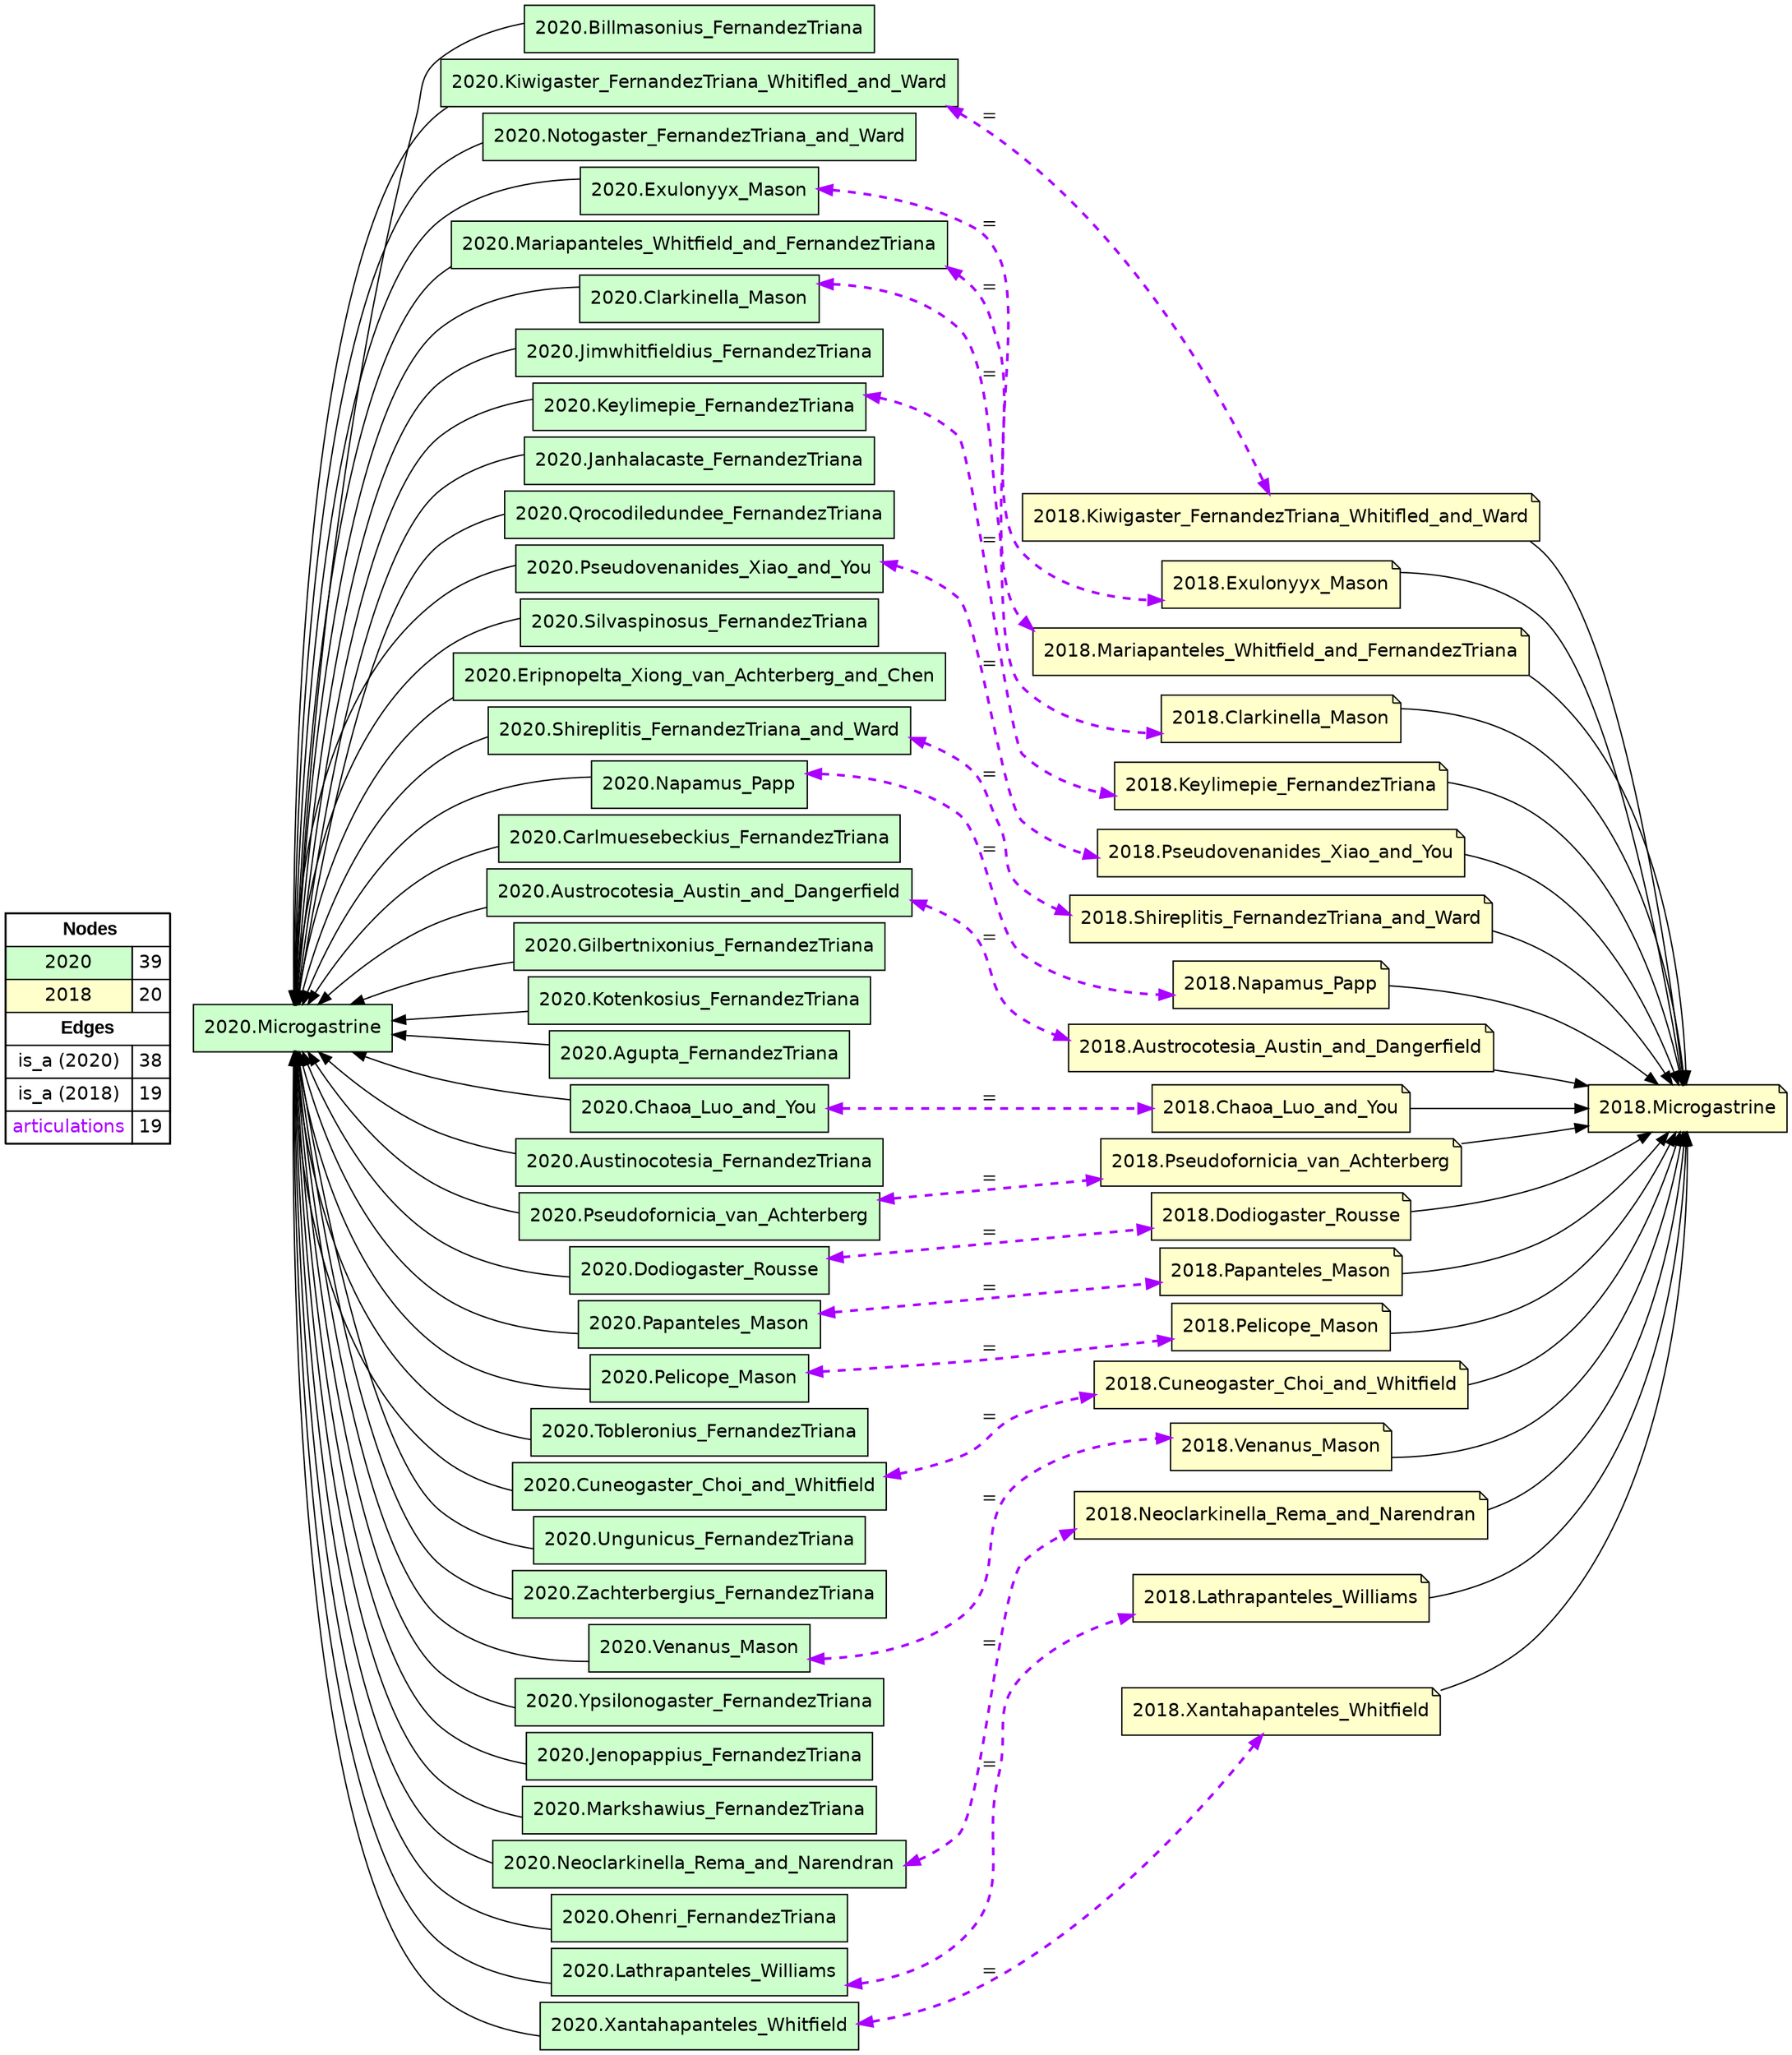 digraph{
rankdir=LR
node[shape=circle style=filled fillcolor="#FFFFFF"] 
node[shape=box style=filled fillcolor="#CCFFCC" fontname="helvetica"] 
"2020.Billmasonius_FernandezTriana"
"2020.Kiwigaster_FernandezTriana_Whitifled_and_Ward"
"2020.Notogaster_FernandezTriana_and_Ward"
"2020.Exulonyyx_Mason"
"2020.Mariapanteles_Whitfield_and_FernandezTriana"
"2020.Clarkinella_Mason"
"2020.Jimwhitfieldius_FernandezTriana"
"2020.Keylimepie_FernandezTriana"
"2020.Janhalacaste_FernandezTriana"
"2020.Qrocodiledundee_FernandezTriana"
"2020.Pseudovenanides_Xiao_and_You"
"2020.Silvaspinosus_FernandezTriana"
"2020.Eripnopelta_Xiong_van_Achterberg_and_Chen"
"2020.Shireplitis_FernandezTriana_and_Ward"
"2020.Napamus_Papp"
"2020.Microgastrine"
"2020.Carlmuesebeckius_FernandezTriana"
"2020.Austrocotesia_Austin_and_Dangerfield"
"2020.Gilbertnixonius_FernandezTriana"
"2020.Kotenkosius_FernandezTriana"
"2020.Agupta_FernandezTriana"
"2020.Chaoa_Luo_and_You"
"2020.Austinocotesia_FernandezTriana"
"2020.Pseudofornicia_van_Achterberg"
"2020.Dodiogaster_Rousse"
"2020.Papanteles_Mason"
"2020.Pelicope_Mason"
"2020.Tobleronius_FernandezTriana"
"2020.Cuneogaster_Choi_and_Whitfield"
"2020.Ungunicus_FernandezTriana"
"2020.Zachterbergius_FernandezTriana"
"2020.Venanus_Mason"
"2020.Ypsilonogaster_FernandezTriana"
"2020.Jenopappius_FernandezTriana"
"2020.Markshawius_FernandezTriana"
"2020.Neoclarkinella_Rema_and_Narendran"
"2020.Ohenri_FernandezTriana"
"2020.Lathrapanteles_Williams"
"2020.Xantahapanteles_Whitfield"
node[shape=circle style=filled fillcolor="#FFFFFF"] 
node[shape=note style=filled fillcolor="#FFFFCC" fontname="helvetica"] 
"2018.Pseudofornicia_van_Achterberg"
"2018.Pelicope_Mason"
"2018.Xantahapanteles_Whitfield"
"2018.Lathrapanteles_Williams"
"2018.Microgastrine"
"2018.Keylimepie_FernandezTriana"
"2018.Exulonyyx_Mason"
"2018.Napamus_Papp"
"2018.Mariapanteles_Whitfield_and_FernandezTriana"
"2018.Pseudovenanides_Xiao_and_You"
"2018.Papanteles_Mason"
"2018.Neoclarkinella_Rema_and_Narendran"
"2018.Clarkinella_Mason"
"2018.Austrocotesia_Austin_and_Dangerfield"
"2018.Venanus_Mason"
"2018.Kiwigaster_FernandezTriana_Whitifled_and_Ward"
"2018.Cuneogaster_Choi_and_Whitfield"
"2018.Chaoa_Luo_and_You"
"2018.Dodiogaster_Rousse"
"2018.Shireplitis_FernandezTriana_and_Ward"
edge[style=solid color="#000000" constraint=true penwidth=1 dir=forward]
edge[style=solid color="#000000" constraint=true penwidth=1 dir=forward]
"2020.Microgastrine" -> "2020.Shireplitis_FernandezTriana_and_Ward" [dir=back]
"2020.Microgastrine" -> "2020.Kiwigaster_FernandezTriana_Whitifled_and_Ward" [dir=back]
"2020.Microgastrine" -> "2020.Zachterbergius_FernandezTriana" [dir=back]
"2020.Microgastrine" -> "2020.Exulonyyx_Mason" [dir=back]
"2020.Microgastrine" -> "2020.Austrocotesia_Austin_and_Dangerfield" [dir=back]
"2020.Microgastrine" -> "2020.Eripnopelta_Xiong_van_Achterberg_and_Chen" [dir=back]
"2020.Microgastrine" -> "2020.Chaoa_Luo_and_You" [dir=back]
"2020.Microgastrine" -> "2020.Pseudofornicia_van_Achterberg" [dir=back]
"2020.Microgastrine" -> "2020.Agupta_FernandezTriana" [dir=back]
"2020.Microgastrine" -> "2020.Ungunicus_FernandezTriana" [dir=back]
"2020.Microgastrine" -> "2020.Cuneogaster_Choi_and_Whitfield" [dir=back]
"2020.Microgastrine" -> "2020.Xantahapanteles_Whitfield" [dir=back]
"2020.Microgastrine" -> "2020.Silvaspinosus_FernandezTriana" [dir=back]
"2020.Microgastrine" -> "2020.Papanteles_Mason" [dir=back]
"2020.Microgastrine" -> "2020.Austinocotesia_FernandezTriana" [dir=back]
"2020.Microgastrine" -> "2020.Venanus_Mason" [dir=back]
"2020.Microgastrine" -> "2020.Neoclarkinella_Rema_and_Narendran" [dir=back]
"2020.Microgastrine" -> "2020.Jenopappius_FernandezTriana" [dir=back]
"2020.Microgastrine" -> "2020.Kotenkosius_FernandezTriana" [dir=back]
"2020.Microgastrine" -> "2020.Markshawius_FernandezTriana" [dir=back]
"2020.Microgastrine" -> "2020.Lathrapanteles_Williams" [dir=back]
"2020.Microgastrine" -> "2020.Ypsilonogaster_FernandezTriana" [dir=back]
"2020.Microgastrine" -> "2020.Qrocodiledundee_FernandezTriana" [dir=back]
"2020.Microgastrine" -> "2020.Pseudovenanides_Xiao_and_You" [dir=back]
"2020.Microgastrine" -> "2020.Jimwhitfieldius_FernandezTriana" [dir=back]
"2020.Microgastrine" -> "2020.Mariapanteles_Whitfield_and_FernandezTriana" [dir=back]
"2020.Microgastrine" -> "2020.Carlmuesebeckius_FernandezTriana" [dir=back]
"2020.Microgastrine" -> "2020.Ohenri_FernandezTriana" [dir=back]
"2020.Microgastrine" -> "2020.Keylimepie_FernandezTriana" [dir=back]
"2020.Microgastrine" -> "2020.Clarkinella_Mason" [dir=back]
"2020.Microgastrine" -> "2020.Pelicope_Mason" [dir=back]
"2020.Microgastrine" -> "2020.Dodiogaster_Rousse" [dir=back]
"2020.Microgastrine" -> "2020.Janhalacaste_FernandezTriana" [dir=back]
"2020.Microgastrine" -> "2020.Tobleronius_FernandezTriana" [dir=back]
"2020.Microgastrine" -> "2020.Notogaster_FernandezTriana_and_Ward" [dir=back]
"2020.Microgastrine" -> "2020.Gilbertnixonius_FernandezTriana" [dir=back]
"2020.Microgastrine" -> "2020.Napamus_Papp" [dir=back]
"2020.Microgastrine" -> "2020.Billmasonius_FernandezTriana" [dir=back]
edge[style=solid color="#000000" constraint=true penwidth=1 dir=forward]
edge[style=solid color="#000000" constraint=true penwidth=1 dir=forward]
"2018.Austrocotesia_Austin_and_Dangerfield" -> "2018.Microgastrine"
"2018.Keylimepie_FernandezTriana" -> "2018.Microgastrine"
"2018.Lathrapanteles_Williams" -> "2018.Microgastrine"
"2018.Neoclarkinella_Rema_and_Narendran" -> "2018.Microgastrine"
"2018.Pseudovenanides_Xiao_and_You" -> "2018.Microgastrine"
"2018.Venanus_Mason" -> "2018.Microgastrine"
"2018.Dodiogaster_Rousse" -> "2018.Microgastrine"
"2018.Shireplitis_FernandezTriana_and_Ward" -> "2018.Microgastrine"
"2018.Cuneogaster_Choi_and_Whitfield" -> "2018.Microgastrine"
"2018.Chaoa_Luo_and_You" -> "2018.Microgastrine"
"2018.Papanteles_Mason" -> "2018.Microgastrine"
"2018.Clarkinella_Mason" -> "2018.Microgastrine"
"2018.Exulonyyx_Mason" -> "2018.Microgastrine"
"2018.Kiwigaster_FernandezTriana_Whitifled_and_Ward" -> "2018.Microgastrine"
"2018.Mariapanteles_Whitfield_and_FernandezTriana" -> "2018.Microgastrine"
"2018.Napamus_Papp" -> "2018.Microgastrine"
"2018.Pseudofornicia_van_Achterberg" -> "2018.Microgastrine"
"2018.Xantahapanteles_Whitfield" -> "2018.Microgastrine"
"2018.Pelicope_Mason" -> "2018.Microgastrine"
edge[style=solid color="#000000" constraint=true penwidth=1 dir=forward]
edge[style=dashed color="#AA00FF" constraint=true penwidth=2 dir=both]
"2020.Keylimepie_FernandezTriana" -> "2018.Keylimepie_FernandezTriana" [label="="]
"2020.Clarkinella_Mason" -> "2018.Clarkinella_Mason" [label="="]
"2020.Cuneogaster_Choi_and_Whitfield" -> "2018.Cuneogaster_Choi_and_Whitfield" [label="="]
"2020.Neoclarkinella_Rema_and_Narendran" -> "2018.Neoclarkinella_Rema_and_Narendran" [label="="]
"2020.Shireplitis_FernandezTriana_and_Ward" -> "2018.Shireplitis_FernandezTriana_and_Ward" [label="="]
"2020.Mariapanteles_Whitfield_and_FernandezTriana" -> "2018.Mariapanteles_Whitfield_and_FernandezTriana" [label="="]
"2020.Chaoa_Luo_and_You" -> "2018.Chaoa_Luo_and_You" [label="="]
"2020.Pseudofornicia_van_Achterberg" -> "2018.Pseudofornicia_van_Achterberg" [label="="]
"2020.Venanus_Mason" -> "2018.Venanus_Mason" [label="="]
"2020.Lathrapanteles_Williams" -> "2018.Lathrapanteles_Williams" [label="="]
"2020.Napamus_Papp" -> "2018.Napamus_Papp" [label="="]
"2020.Exulonyyx_Mason" -> "2018.Exulonyyx_Mason" [label="="]
"2020.Papanteles_Mason" -> "2018.Papanteles_Mason" [label="="]
"2020.Pelicope_Mason" -> "2018.Pelicope_Mason" [label="="]
"2020.Pseudovenanides_Xiao_and_You" -> "2018.Pseudovenanides_Xiao_and_You" [label="="]
"2020.Xantahapanteles_Whitfield" -> "2018.Xantahapanteles_Whitfield" [label="="]
"2020.Austrocotesia_Austin_and_Dangerfield" -> "2018.Austrocotesia_Austin_and_Dangerfield" [label="="]
"2020.Kiwigaster_FernandezTriana_Whitifled_and_Ward" -> "2018.Kiwigaster_FernandezTriana_Whitifled_and_Ward" [label="="]
"2020.Dodiogaster_Rousse" -> "2018.Dodiogaster_Rousse" [label="="]
node[shape=box] 
{rank=source Legend [fillcolor= white margin=0 label=< 
 <TABLE BORDER="0" CELLBORDER="1" CELLSPACING="0" CELLPADDING="4"> 
<TR> <TD COLSPAN="2"><font face="Arial Black"> Nodes</font></TD> </TR> 
<TR> 
 <TD bgcolor="#CCFFCC" fontname="helvetica">2020</TD> 
 <TD>39</TD> 
 </TR> 
<TR> 
 <TD bgcolor="#FFFFCC" fontname="helvetica">2018</TD> 
 <TD>20</TD> 
 </TR> 
<TR> <TD COLSPAN="2"><font face = "Arial Black"> Edges </font></TD> </TR> 
<TR> 
 <TD><font color ="#000000">is_a (2020)</font></TD><TD>38</TD>
</TR>
<TR> 
 <TD><font color ="#000000">is_a (2018)</font></TD><TD>19</TD>
</TR>
<TR> 
 <TD><font color ="#AA00FF">articulations</font></TD><TD>19</TD>
</TR>
</TABLE> 
 >] } 
}
